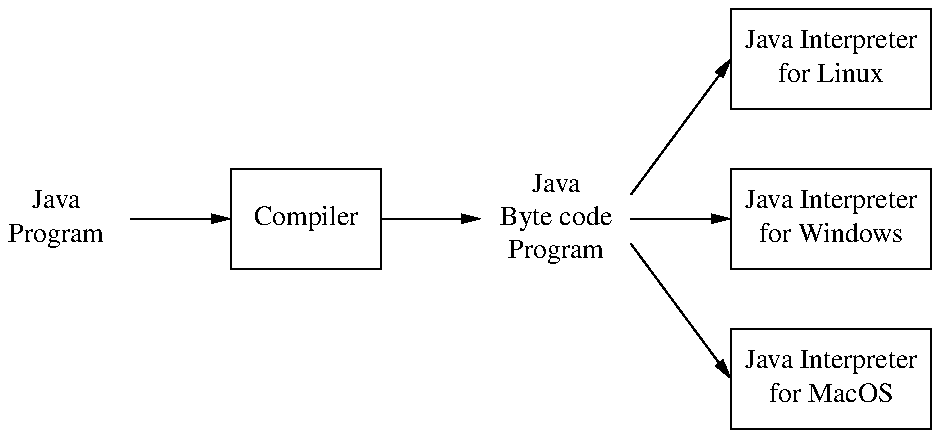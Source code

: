 .PS
box invis "Java" "Program"
arrow
box "Compiler"
arrow
Bytecode: box invis "Java" "Byte code" "Program"
arrow
Windows: box wid 1 "Java Interpreter" "for Windows"
Linux: box wid 1 "Java Interpreter" "for Linux" with .s at Windows.n + (0,0.3)
MacOS: box wid 1 "Java Interpreter" "for MacOS" with .n at Windows.s - (0,0.3)
arrow from 1/2 <Bytecode.ne,Bytecode.e> to Linux.w
arrow from 1/2 <Bytecode.se,Bytecode.e> to MacOS.w
.PE